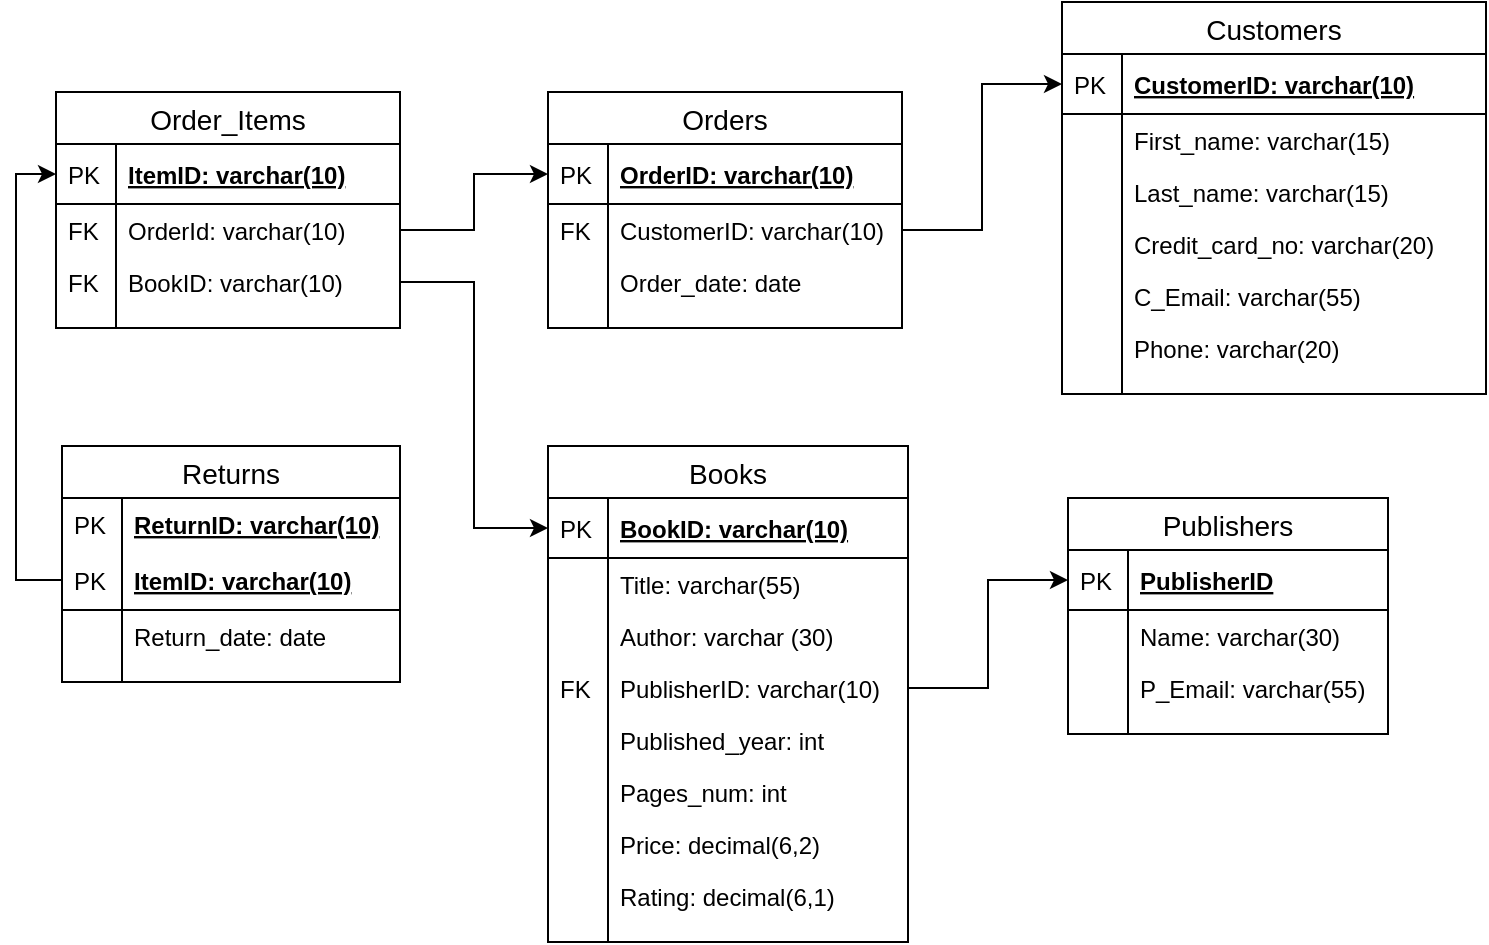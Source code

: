 <mxfile version="12.9.9" type="device"><diagram id="mZx4OPnLml5MNhkzcP8c" name="Page-1"><mxGraphModel dx="1146" dy="563" grid="0" gridSize="10" guides="1" tooltips="1" connect="1" arrows="1" fold="1" page="0" pageScale="1" pageWidth="850" pageHeight="1100" math="0" shadow="0"><root><mxCell id="0"/><mxCell id="1" parent="0"/><mxCell id="bIdrEeDFS9KQ365flvOm-79" style="edgeStyle=orthogonalEdgeStyle;rounded=0;orthogonalLoop=1;jettySize=auto;html=1;entryX=0;entryY=0.5;entryDx=0;entryDy=0;" parent="1" source="bIdrEeDFS9KQ365flvOm-8" target="bIdrEeDFS9KQ365flvOm-65" edge="1"><mxGeometry relative="1" as="geometry"/></mxCell><mxCell id="bIdrEeDFS9KQ365flvOm-80" style="edgeStyle=orthogonalEdgeStyle;rounded=0;orthogonalLoop=1;jettySize=auto;html=1;entryX=0;entryY=0.5;entryDx=0;entryDy=0;" parent="1" source="bIdrEeDFS9KQ365flvOm-39" target="bIdrEeDFS9KQ365flvOm-2" edge="1"><mxGeometry relative="1" as="geometry"/></mxCell><mxCell id="bIdrEeDFS9KQ365flvOm-81" style="edgeStyle=orthogonalEdgeStyle;rounded=0;orthogonalLoop=1;jettySize=auto;html=1;entryX=0;entryY=0.5;entryDx=0;entryDy=0;" parent="1" source="bIdrEeDFS9KQ365flvOm-37" target="bIdrEeDFS9KQ365flvOm-21" edge="1"><mxGeometry relative="1" as="geometry"/></mxCell><mxCell id="bIdrEeDFS9KQ365flvOm-1" value="Books" style="swimlane;fontStyle=0;childLayout=stackLayout;horizontal=1;startSize=26;horizontalStack=0;resizeParent=1;resizeParentMax=0;resizeLast=0;collapsible=1;marginBottom=0;align=center;fontSize=14;" parent="1" vertex="1"><mxGeometry x="310" y="460" width="180" height="248" as="geometry"/></mxCell><mxCell id="bIdrEeDFS9KQ365flvOm-2" value="BookID: varchar(10)" style="shape=partialRectangle;top=0;left=0;right=0;bottom=1;align=left;verticalAlign=middle;fillColor=none;spacingLeft=34;spacingRight=4;overflow=hidden;rotatable=0;points=[[0,0.5],[1,0.5]];portConstraint=eastwest;dropTarget=0;fontStyle=5;fontSize=12;" parent="bIdrEeDFS9KQ365flvOm-1" vertex="1"><mxGeometry y="26" width="180" height="30" as="geometry"/></mxCell><mxCell id="bIdrEeDFS9KQ365flvOm-3" value="PK" style="shape=partialRectangle;top=0;left=0;bottom=0;fillColor=none;align=left;verticalAlign=middle;spacingLeft=4;spacingRight=4;overflow=hidden;rotatable=0;points=[];portConstraint=eastwest;part=1;fontSize=12;" parent="bIdrEeDFS9KQ365flvOm-2" vertex="1" connectable="0"><mxGeometry width="30" height="30" as="geometry"/></mxCell><mxCell id="bIdrEeDFS9KQ365flvOm-4" value="Title: varchar(55)" style="shape=partialRectangle;top=0;left=0;right=0;bottom=0;align=left;verticalAlign=top;fillColor=none;spacingLeft=34;spacingRight=4;overflow=hidden;rotatable=0;points=[[0,0.5],[1,0.5]];portConstraint=eastwest;dropTarget=0;fontSize=12;" parent="bIdrEeDFS9KQ365flvOm-1" vertex="1"><mxGeometry y="56" width="180" height="26" as="geometry"/></mxCell><mxCell id="bIdrEeDFS9KQ365flvOm-5" value="" style="shape=partialRectangle;top=0;left=0;bottom=0;fillColor=none;align=left;verticalAlign=top;spacingLeft=4;spacingRight=4;overflow=hidden;rotatable=0;points=[];portConstraint=eastwest;part=1;fontSize=12;" parent="bIdrEeDFS9KQ365flvOm-4" vertex="1" connectable="0"><mxGeometry width="30" height="26" as="geometry"/></mxCell><mxCell id="bIdrEeDFS9KQ365flvOm-6" value="Author: varchar (30)" style="shape=partialRectangle;top=0;left=0;right=0;bottom=0;align=left;verticalAlign=top;fillColor=none;spacingLeft=34;spacingRight=4;overflow=hidden;rotatable=0;points=[[0,0.5],[1,0.5]];portConstraint=eastwest;dropTarget=0;fontSize=12;" parent="bIdrEeDFS9KQ365flvOm-1" vertex="1"><mxGeometry y="82" width="180" height="26" as="geometry"/></mxCell><mxCell id="bIdrEeDFS9KQ365flvOm-7" value="" style="shape=partialRectangle;top=0;left=0;bottom=0;fillColor=none;align=left;verticalAlign=top;spacingLeft=4;spacingRight=4;overflow=hidden;rotatable=0;points=[];portConstraint=eastwest;part=1;fontSize=12;" parent="bIdrEeDFS9KQ365flvOm-6" vertex="1" connectable="0"><mxGeometry width="30" height="26" as="geometry"/></mxCell><mxCell id="bIdrEeDFS9KQ365flvOm-8" value="PublisherID: varchar(10)" style="shape=partialRectangle;top=0;left=0;right=0;bottom=0;align=left;verticalAlign=top;fillColor=none;spacingLeft=34;spacingRight=4;overflow=hidden;rotatable=0;points=[[0,0.5],[1,0.5]];portConstraint=eastwest;dropTarget=0;fontSize=12;" parent="bIdrEeDFS9KQ365flvOm-1" vertex="1"><mxGeometry y="108" width="180" height="26" as="geometry"/></mxCell><mxCell id="bIdrEeDFS9KQ365flvOm-9" value="FK" style="shape=partialRectangle;top=0;left=0;bottom=0;fillColor=none;align=left;verticalAlign=top;spacingLeft=4;spacingRight=4;overflow=hidden;rotatable=0;points=[];portConstraint=eastwest;part=1;fontSize=12;" parent="bIdrEeDFS9KQ365flvOm-8" vertex="1" connectable="0"><mxGeometry width="30" height="26" as="geometry"/></mxCell><mxCell id="bIdrEeDFS9KQ365flvOm-14" value="Published_year: int" style="shape=partialRectangle;top=0;left=0;right=0;bottom=0;align=left;verticalAlign=top;fillColor=none;spacingLeft=34;spacingRight=4;overflow=hidden;rotatable=0;points=[[0,0.5],[1,0.5]];portConstraint=eastwest;dropTarget=0;fontSize=12;" parent="bIdrEeDFS9KQ365flvOm-1" vertex="1"><mxGeometry y="134" width="180" height="26" as="geometry"/></mxCell><mxCell id="bIdrEeDFS9KQ365flvOm-15" value="" style="shape=partialRectangle;top=0;left=0;bottom=0;fillColor=none;align=left;verticalAlign=top;spacingLeft=4;spacingRight=4;overflow=hidden;rotatable=0;points=[];portConstraint=eastwest;part=1;fontSize=12;" parent="bIdrEeDFS9KQ365flvOm-14" vertex="1" connectable="0"><mxGeometry width="30" height="26" as="geometry"/></mxCell><mxCell id="h80hIaRD6_Z6xbFLourX-1" value="Pages_num: int" style="shape=partialRectangle;top=0;left=0;right=0;bottom=0;align=left;verticalAlign=top;fillColor=none;spacingLeft=34;spacingRight=4;overflow=hidden;rotatable=0;points=[[0,0.5],[1,0.5]];portConstraint=eastwest;dropTarget=0;fontSize=12;" parent="bIdrEeDFS9KQ365flvOm-1" vertex="1"><mxGeometry y="160" width="180" height="26" as="geometry"/></mxCell><mxCell id="h80hIaRD6_Z6xbFLourX-2" value="" style="shape=partialRectangle;top=0;left=0;bottom=0;fillColor=none;align=left;verticalAlign=top;spacingLeft=4;spacingRight=4;overflow=hidden;rotatable=0;points=[];portConstraint=eastwest;part=1;fontSize=12;" parent="h80hIaRD6_Z6xbFLourX-1" vertex="1" connectable="0"><mxGeometry width="30" height="26" as="geometry"/></mxCell><mxCell id="bIdrEeDFS9KQ365flvOm-16" value="Price: decimal(6,2)" style="shape=partialRectangle;top=0;left=0;right=0;bottom=0;align=left;verticalAlign=top;fillColor=none;spacingLeft=34;spacingRight=4;overflow=hidden;rotatable=0;points=[[0,0.5],[1,0.5]];portConstraint=eastwest;dropTarget=0;fontSize=12;" parent="bIdrEeDFS9KQ365flvOm-1" vertex="1"><mxGeometry y="186" width="180" height="26" as="geometry"/></mxCell><mxCell id="bIdrEeDFS9KQ365flvOm-17" value="" style="shape=partialRectangle;top=0;left=0;bottom=0;fillColor=none;align=left;verticalAlign=top;spacingLeft=4;spacingRight=4;overflow=hidden;rotatable=0;points=[];portConstraint=eastwest;part=1;fontSize=12;" parent="bIdrEeDFS9KQ365flvOm-16" vertex="1" connectable="0"><mxGeometry width="30" height="26" as="geometry"/></mxCell><mxCell id="bIdrEeDFS9KQ365flvOm-18" value="Rating: decimal(6,1)" style="shape=partialRectangle;top=0;left=0;right=0;bottom=0;align=left;verticalAlign=top;fillColor=none;spacingLeft=34;spacingRight=4;overflow=hidden;rotatable=0;points=[[0,0.5],[1,0.5]];portConstraint=eastwest;dropTarget=0;fontSize=12;" parent="bIdrEeDFS9KQ365flvOm-1" vertex="1"><mxGeometry y="212" width="180" height="26" as="geometry"/></mxCell><mxCell id="bIdrEeDFS9KQ365flvOm-19" value="" style="shape=partialRectangle;top=0;left=0;bottom=0;fillColor=none;align=left;verticalAlign=top;spacingLeft=4;spacingRight=4;overflow=hidden;rotatable=0;points=[];portConstraint=eastwest;part=1;fontSize=12;" parent="bIdrEeDFS9KQ365flvOm-18" vertex="1" connectable="0"><mxGeometry width="30" height="26" as="geometry"/></mxCell><mxCell id="bIdrEeDFS9KQ365flvOm-45" value="" style="shape=partialRectangle;top=0;left=0;right=0;bottom=0;align=left;verticalAlign=top;fillColor=none;spacingLeft=34;spacingRight=4;overflow=hidden;rotatable=0;points=[[0,0.5],[1,0.5]];portConstraint=eastwest;dropTarget=0;fontSize=12;" parent="bIdrEeDFS9KQ365flvOm-1" vertex="1"><mxGeometry y="238" width="180" height="10" as="geometry"/></mxCell><mxCell id="bIdrEeDFS9KQ365flvOm-46" value="" style="shape=partialRectangle;top=0;left=0;bottom=0;fillColor=none;align=left;verticalAlign=top;spacingLeft=4;spacingRight=4;overflow=hidden;rotatable=0;points=[];portConstraint=eastwest;part=1;fontSize=12;" parent="bIdrEeDFS9KQ365flvOm-45" vertex="1" connectable="0"><mxGeometry width="30" height="10" as="geometry"/></mxCell><mxCell id="bIdrEeDFS9KQ365flvOm-93" style="edgeStyle=orthogonalEdgeStyle;rounded=0;orthogonalLoop=1;jettySize=auto;html=1;entryX=0;entryY=0.5;entryDx=0;entryDy=0;" parent="1" source="bIdrEeDFS9KQ365flvOm-23" target="bIdrEeDFS9KQ365flvOm-48" edge="1"><mxGeometry relative="1" as="geometry"/></mxCell><mxCell id="bIdrEeDFS9KQ365flvOm-64" value="Publishers" style="swimlane;fontStyle=0;childLayout=stackLayout;horizontal=1;startSize=26;horizontalStack=0;resizeParent=1;resizeParentMax=0;resizeLast=0;collapsible=1;marginBottom=0;align=center;fontSize=14;" parent="1" vertex="1"><mxGeometry x="570" y="486" width="160" height="118" as="geometry"/></mxCell><mxCell id="bIdrEeDFS9KQ365flvOm-65" value="PublisherID" style="shape=partialRectangle;top=0;left=0;right=0;bottom=1;align=left;verticalAlign=middle;fillColor=none;spacingLeft=34;spacingRight=4;overflow=hidden;rotatable=0;points=[[0,0.5],[1,0.5]];portConstraint=eastwest;dropTarget=0;fontStyle=5;fontSize=12;" parent="bIdrEeDFS9KQ365flvOm-64" vertex="1"><mxGeometry y="26" width="160" height="30" as="geometry"/></mxCell><mxCell id="bIdrEeDFS9KQ365flvOm-66" value="PK" style="shape=partialRectangle;top=0;left=0;bottom=0;fillColor=none;align=left;verticalAlign=middle;spacingLeft=4;spacingRight=4;overflow=hidden;rotatable=0;points=[];portConstraint=eastwest;part=1;fontSize=12;" parent="bIdrEeDFS9KQ365flvOm-65" vertex="1" connectable="0"><mxGeometry width="30" height="30" as="geometry"/></mxCell><mxCell id="bIdrEeDFS9KQ365flvOm-67" value="Name: varchar(30)" style="shape=partialRectangle;top=0;left=0;right=0;bottom=0;align=left;verticalAlign=top;fillColor=none;spacingLeft=34;spacingRight=4;overflow=hidden;rotatable=0;points=[[0,0.5],[1,0.5]];portConstraint=eastwest;dropTarget=0;fontSize=12;" parent="bIdrEeDFS9KQ365flvOm-64" vertex="1"><mxGeometry y="56" width="160" height="26" as="geometry"/></mxCell><mxCell id="bIdrEeDFS9KQ365flvOm-68" value="" style="shape=partialRectangle;top=0;left=0;bottom=0;fillColor=none;align=left;verticalAlign=top;spacingLeft=4;spacingRight=4;overflow=hidden;rotatable=0;points=[];portConstraint=eastwest;part=1;fontSize=12;" parent="bIdrEeDFS9KQ365flvOm-67" vertex="1" connectable="0"><mxGeometry width="30" height="26" as="geometry"/></mxCell><mxCell id="bIdrEeDFS9KQ365flvOm-75" value="P_Email: varchar(55)" style="shape=partialRectangle;top=0;left=0;right=0;bottom=0;align=left;verticalAlign=top;fillColor=none;spacingLeft=34;spacingRight=4;overflow=hidden;rotatable=0;points=[[0,0.5],[1,0.5]];portConstraint=eastwest;dropTarget=0;fontSize=12;" parent="bIdrEeDFS9KQ365flvOm-64" vertex="1"><mxGeometry y="82" width="160" height="26" as="geometry"/></mxCell><mxCell id="bIdrEeDFS9KQ365flvOm-76" value="" style="shape=partialRectangle;top=0;left=0;bottom=0;fillColor=none;align=left;verticalAlign=top;spacingLeft=4;spacingRight=4;overflow=hidden;rotatable=0;points=[];portConstraint=eastwest;part=1;fontSize=12;" parent="bIdrEeDFS9KQ365flvOm-75" vertex="1" connectable="0"><mxGeometry width="30" height="26" as="geometry"/></mxCell><mxCell id="bIdrEeDFS9KQ365flvOm-73" value="" style="shape=partialRectangle;top=0;left=0;right=0;bottom=0;align=left;verticalAlign=top;fillColor=none;spacingLeft=34;spacingRight=4;overflow=hidden;rotatable=0;points=[[0,0.5],[1,0.5]];portConstraint=eastwest;dropTarget=0;fontSize=12;" parent="bIdrEeDFS9KQ365flvOm-64" vertex="1"><mxGeometry y="108" width="160" height="10" as="geometry"/></mxCell><mxCell id="bIdrEeDFS9KQ365flvOm-74" value="" style="shape=partialRectangle;top=0;left=0;bottom=0;fillColor=none;align=left;verticalAlign=top;spacingLeft=4;spacingRight=4;overflow=hidden;rotatable=0;points=[];portConstraint=eastwest;part=1;fontSize=12;" parent="bIdrEeDFS9KQ365flvOm-73" vertex="1" connectable="0"><mxGeometry width="30" height="10" as="geometry"/></mxCell><mxCell id="bIdrEeDFS9KQ365flvOm-20" value="Orders" style="swimlane;fontStyle=0;childLayout=stackLayout;horizontal=1;startSize=26;horizontalStack=0;resizeParent=1;resizeParentMax=0;resizeLast=0;collapsible=1;marginBottom=0;align=center;fontSize=14;" parent="1" vertex="1"><mxGeometry x="310" y="283" width="177" height="118" as="geometry"/></mxCell><mxCell id="bIdrEeDFS9KQ365flvOm-21" value="OrderID: varchar(10)" style="shape=partialRectangle;top=0;left=0;right=0;bottom=1;align=left;verticalAlign=middle;fillColor=none;spacingLeft=34;spacingRight=4;overflow=hidden;rotatable=0;points=[[0,0.5],[1,0.5]];portConstraint=eastwest;dropTarget=0;fontStyle=5;fontSize=12;" parent="bIdrEeDFS9KQ365flvOm-20" vertex="1"><mxGeometry y="26" width="177" height="30" as="geometry"/></mxCell><mxCell id="bIdrEeDFS9KQ365flvOm-22" value="PK" style="shape=partialRectangle;top=0;left=0;bottom=0;fillColor=none;align=left;verticalAlign=middle;spacingLeft=4;spacingRight=4;overflow=hidden;rotatable=0;points=[];portConstraint=eastwest;part=1;fontSize=12;" parent="bIdrEeDFS9KQ365flvOm-21" vertex="1" connectable="0"><mxGeometry width="30" height="30" as="geometry"/></mxCell><mxCell id="bIdrEeDFS9KQ365flvOm-23" value="CustomerID: varchar(10)" style="shape=partialRectangle;top=0;left=0;right=0;bottom=0;align=left;verticalAlign=top;fillColor=none;spacingLeft=34;spacingRight=4;overflow=hidden;rotatable=0;points=[[0,0.5],[1,0.5]];portConstraint=eastwest;dropTarget=0;fontSize=12;" parent="bIdrEeDFS9KQ365flvOm-20" vertex="1"><mxGeometry y="56" width="177" height="26" as="geometry"/></mxCell><mxCell id="bIdrEeDFS9KQ365flvOm-24" value="FK" style="shape=partialRectangle;top=0;left=0;bottom=0;fillColor=none;align=left;verticalAlign=top;spacingLeft=4;spacingRight=4;overflow=hidden;rotatable=0;points=[];portConstraint=eastwest;part=1;fontSize=12;" parent="bIdrEeDFS9KQ365flvOm-23" vertex="1" connectable="0"><mxGeometry width="30" height="26" as="geometry"/></mxCell><mxCell id="bIdrEeDFS9KQ365flvOm-25" value="Order_date: date" style="shape=partialRectangle;top=0;left=0;right=0;bottom=0;align=left;verticalAlign=top;fillColor=none;spacingLeft=34;spacingRight=4;overflow=hidden;rotatable=0;points=[[0,0.5],[1,0.5]];portConstraint=eastwest;dropTarget=0;fontSize=12;" parent="bIdrEeDFS9KQ365flvOm-20" vertex="1"><mxGeometry y="82" width="177" height="26" as="geometry"/></mxCell><mxCell id="bIdrEeDFS9KQ365flvOm-26" value="" style="shape=partialRectangle;top=0;left=0;bottom=0;fillColor=none;align=left;verticalAlign=top;spacingLeft=4;spacingRight=4;overflow=hidden;rotatable=0;points=[];portConstraint=eastwest;part=1;fontSize=12;" parent="bIdrEeDFS9KQ365flvOm-25" vertex="1" connectable="0"><mxGeometry width="30" height="26" as="geometry"/></mxCell><mxCell id="bIdrEeDFS9KQ365flvOm-29" value="" style="shape=partialRectangle;top=0;left=0;right=0;bottom=0;align=left;verticalAlign=top;fillColor=none;spacingLeft=34;spacingRight=4;overflow=hidden;rotatable=0;points=[[0,0.5],[1,0.5]];portConstraint=eastwest;dropTarget=0;fontSize=12;" parent="bIdrEeDFS9KQ365flvOm-20" vertex="1"><mxGeometry y="108" width="177" height="10" as="geometry"/></mxCell><mxCell id="bIdrEeDFS9KQ365flvOm-30" value="" style="shape=partialRectangle;top=0;left=0;bottom=0;fillColor=none;align=left;verticalAlign=top;spacingLeft=4;spacingRight=4;overflow=hidden;rotatable=0;points=[];portConstraint=eastwest;part=1;fontSize=12;" parent="bIdrEeDFS9KQ365flvOm-29" vertex="1" connectable="0"><mxGeometry width="30" height="10" as="geometry"/></mxCell><mxCell id="bIdrEeDFS9KQ365flvOm-47" value="Customers" style="swimlane;fontStyle=0;childLayout=stackLayout;horizontal=1;startSize=26;horizontalStack=0;resizeParent=1;resizeParentMax=0;resizeLast=0;collapsible=1;marginBottom=0;align=center;fontSize=14;" parent="1" vertex="1"><mxGeometry x="567" y="238" width="212" height="196" as="geometry"/></mxCell><mxCell id="bIdrEeDFS9KQ365flvOm-48" value="CustomerID: varchar(10)" style="shape=partialRectangle;top=0;left=0;right=0;bottom=1;align=left;verticalAlign=middle;fillColor=none;spacingLeft=34;spacingRight=4;overflow=hidden;rotatable=0;points=[[0,0.5],[1,0.5]];portConstraint=eastwest;dropTarget=0;fontStyle=5;fontSize=12;" parent="bIdrEeDFS9KQ365flvOm-47" vertex="1"><mxGeometry y="26" width="212" height="30" as="geometry"/></mxCell><mxCell id="bIdrEeDFS9KQ365flvOm-49" value="PK" style="shape=partialRectangle;top=0;left=0;bottom=0;fillColor=none;align=left;verticalAlign=middle;spacingLeft=4;spacingRight=4;overflow=hidden;rotatable=0;points=[];portConstraint=eastwest;part=1;fontSize=12;" parent="bIdrEeDFS9KQ365flvOm-48" vertex="1" connectable="0"><mxGeometry width="30" height="30" as="geometry"/></mxCell><mxCell id="bIdrEeDFS9KQ365flvOm-50" value="First_name: varchar(15)" style="shape=partialRectangle;top=0;left=0;right=0;bottom=0;align=left;verticalAlign=top;fillColor=none;spacingLeft=34;spacingRight=4;overflow=hidden;rotatable=0;points=[[0,0.5],[1,0.5]];portConstraint=eastwest;dropTarget=0;fontSize=12;" parent="bIdrEeDFS9KQ365flvOm-47" vertex="1"><mxGeometry y="56" width="212" height="26" as="geometry"/></mxCell><mxCell id="bIdrEeDFS9KQ365flvOm-51" value="" style="shape=partialRectangle;top=0;left=0;bottom=0;fillColor=none;align=left;verticalAlign=top;spacingLeft=4;spacingRight=4;overflow=hidden;rotatable=0;points=[];portConstraint=eastwest;part=1;fontSize=12;" parent="bIdrEeDFS9KQ365flvOm-50" vertex="1" connectable="0"><mxGeometry width="30" height="26" as="geometry"/></mxCell><mxCell id="bIdrEeDFS9KQ365flvOm-52" value="Last_name: varchar(15)" style="shape=partialRectangle;top=0;left=0;right=0;bottom=0;align=left;verticalAlign=top;fillColor=none;spacingLeft=34;spacingRight=4;overflow=hidden;rotatable=0;points=[[0,0.5],[1,0.5]];portConstraint=eastwest;dropTarget=0;fontSize=12;" parent="bIdrEeDFS9KQ365flvOm-47" vertex="1"><mxGeometry y="82" width="212" height="26" as="geometry"/></mxCell><mxCell id="bIdrEeDFS9KQ365flvOm-53" value="" style="shape=partialRectangle;top=0;left=0;bottom=0;fillColor=none;align=left;verticalAlign=top;spacingLeft=4;spacingRight=4;overflow=hidden;rotatable=0;points=[];portConstraint=eastwest;part=1;fontSize=12;" parent="bIdrEeDFS9KQ365flvOm-52" vertex="1" connectable="0"><mxGeometry width="30" height="26" as="geometry"/></mxCell><mxCell id="bIdrEeDFS9KQ365flvOm-27" value="Credit_card_no: varchar(20)" style="shape=partialRectangle;top=0;left=0;right=0;bottom=0;align=left;verticalAlign=top;fillColor=none;spacingLeft=34;spacingRight=4;overflow=hidden;rotatable=0;points=[[0,0.5],[1,0.5]];portConstraint=eastwest;dropTarget=0;fontSize=12;" parent="bIdrEeDFS9KQ365flvOm-47" vertex="1"><mxGeometry y="108" width="212" height="26" as="geometry"/></mxCell><mxCell id="bIdrEeDFS9KQ365flvOm-28" value="" style="shape=partialRectangle;top=0;left=0;bottom=0;fillColor=none;align=left;verticalAlign=top;spacingLeft=4;spacingRight=4;overflow=hidden;rotatable=0;points=[];portConstraint=eastwest;part=1;fontSize=12;" parent="bIdrEeDFS9KQ365flvOm-27" vertex="1" connectable="0"><mxGeometry width="30" height="26" as="geometry"/></mxCell><mxCell id="h80hIaRD6_Z6xbFLourX-9" value="C_Email: varchar(55)" style="shape=partialRectangle;top=0;left=0;right=0;bottom=0;align=left;verticalAlign=top;fillColor=none;spacingLeft=34;spacingRight=4;overflow=hidden;rotatable=0;points=[[0,0.5],[1,0.5]];portConstraint=eastwest;dropTarget=0;fontSize=12;" parent="bIdrEeDFS9KQ365flvOm-47" vertex="1"><mxGeometry y="134" width="212" height="26" as="geometry"/></mxCell><mxCell id="h80hIaRD6_Z6xbFLourX-10" value="" style="shape=partialRectangle;top=0;left=0;bottom=0;fillColor=none;align=left;verticalAlign=top;spacingLeft=4;spacingRight=4;overflow=hidden;rotatable=0;points=[];portConstraint=eastwest;part=1;fontSize=12;" parent="h80hIaRD6_Z6xbFLourX-9" vertex="1" connectable="0"><mxGeometry width="30" height="26" as="geometry"/></mxCell><mxCell id="bIdrEeDFS9KQ365flvOm-62" value="Phone: varchar(20)" style="shape=partialRectangle;top=0;left=0;right=0;bottom=0;align=left;verticalAlign=top;fillColor=none;spacingLeft=34;spacingRight=4;overflow=hidden;rotatable=0;points=[[0,0.5],[1,0.5]];portConstraint=eastwest;dropTarget=0;fontSize=12;" parent="bIdrEeDFS9KQ365flvOm-47" vertex="1"><mxGeometry y="160" width="212" height="26" as="geometry"/></mxCell><mxCell id="bIdrEeDFS9KQ365flvOm-63" value="" style="shape=partialRectangle;top=0;left=0;bottom=0;fillColor=none;align=left;verticalAlign=top;spacingLeft=4;spacingRight=4;overflow=hidden;rotatable=0;points=[];portConstraint=eastwest;part=1;fontSize=12;" parent="bIdrEeDFS9KQ365flvOm-62" vertex="1" connectable="0"><mxGeometry width="30" height="26" as="geometry"/></mxCell><mxCell id="bIdrEeDFS9KQ365flvOm-56" value="" style="shape=partialRectangle;top=0;left=0;right=0;bottom=0;align=left;verticalAlign=top;fillColor=none;spacingLeft=34;spacingRight=4;overflow=hidden;rotatable=0;points=[[0,0.5],[1,0.5]];portConstraint=eastwest;dropTarget=0;fontSize=12;" parent="bIdrEeDFS9KQ365flvOm-47" vertex="1"><mxGeometry y="186" width="212" height="10" as="geometry"/></mxCell><mxCell id="bIdrEeDFS9KQ365flvOm-57" value="" style="shape=partialRectangle;top=0;left=0;bottom=0;fillColor=none;align=left;verticalAlign=top;spacingLeft=4;spacingRight=4;overflow=hidden;rotatable=0;points=[];portConstraint=eastwest;part=1;fontSize=12;" parent="bIdrEeDFS9KQ365flvOm-56" vertex="1" connectable="0"><mxGeometry width="30" height="10" as="geometry"/></mxCell><mxCell id="bIdrEeDFS9KQ365flvOm-34" value="Order_Items" style="swimlane;fontStyle=0;childLayout=stackLayout;horizontal=1;startSize=26;horizontalStack=0;resizeParent=1;resizeParentMax=0;resizeLast=0;collapsible=1;marginBottom=0;align=center;fontSize=14;" parent="1" vertex="1"><mxGeometry x="64" y="283" width="172" height="118" as="geometry"/></mxCell><mxCell id="bIdrEeDFS9KQ365flvOm-35" value="ItemID: varchar(10)" style="shape=partialRectangle;top=0;left=0;right=0;bottom=1;align=left;verticalAlign=middle;fillColor=none;spacingLeft=34;spacingRight=4;overflow=hidden;rotatable=0;points=[[0,0.5],[1,0.5]];portConstraint=eastwest;dropTarget=0;fontStyle=5;fontSize=12;" parent="bIdrEeDFS9KQ365flvOm-34" vertex="1"><mxGeometry y="26" width="172" height="30" as="geometry"/></mxCell><mxCell id="bIdrEeDFS9KQ365flvOm-36" value="PK" style="shape=partialRectangle;top=0;left=0;bottom=0;fillColor=none;align=left;verticalAlign=middle;spacingLeft=4;spacingRight=4;overflow=hidden;rotatable=0;points=[];portConstraint=eastwest;part=1;fontSize=12;" parent="bIdrEeDFS9KQ365flvOm-35" vertex="1" connectable="0"><mxGeometry width="30" height="30" as="geometry"/></mxCell><mxCell id="bIdrEeDFS9KQ365flvOm-37" value="OrderId: varchar(10)" style="shape=partialRectangle;top=0;left=0;right=0;bottom=0;align=left;verticalAlign=top;fillColor=none;spacingLeft=34;spacingRight=4;overflow=hidden;rotatable=0;points=[[0,0.5],[1,0.5]];portConstraint=eastwest;dropTarget=0;fontSize=12;" parent="bIdrEeDFS9KQ365flvOm-34" vertex="1"><mxGeometry y="56" width="172" height="26" as="geometry"/></mxCell><mxCell id="bIdrEeDFS9KQ365flvOm-38" value="FK" style="shape=partialRectangle;top=0;left=0;bottom=0;fillColor=none;align=left;verticalAlign=top;spacingLeft=4;spacingRight=4;overflow=hidden;rotatable=0;points=[];portConstraint=eastwest;part=1;fontSize=12;" parent="bIdrEeDFS9KQ365flvOm-37" vertex="1" connectable="0"><mxGeometry width="30" height="26" as="geometry"/></mxCell><mxCell id="bIdrEeDFS9KQ365flvOm-39" value="BookID: varchar(10)" style="shape=partialRectangle;top=0;left=0;right=0;bottom=0;align=left;verticalAlign=top;fillColor=none;spacingLeft=34;spacingRight=4;overflow=hidden;rotatable=0;points=[[0,0.5],[1,0.5]];portConstraint=eastwest;dropTarget=0;fontSize=12;" parent="bIdrEeDFS9KQ365flvOm-34" vertex="1"><mxGeometry y="82" width="172" height="26" as="geometry"/></mxCell><mxCell id="bIdrEeDFS9KQ365flvOm-40" value="FK" style="shape=partialRectangle;top=0;left=0;bottom=0;fillColor=none;align=left;verticalAlign=top;spacingLeft=4;spacingRight=4;overflow=hidden;rotatable=0;points=[];portConstraint=eastwest;part=1;fontSize=12;" parent="bIdrEeDFS9KQ365flvOm-39" vertex="1" connectable="0"><mxGeometry width="30" height="26" as="geometry"/></mxCell><mxCell id="bIdrEeDFS9KQ365flvOm-43" value="" style="shape=partialRectangle;top=0;left=0;right=0;bottom=0;align=left;verticalAlign=top;fillColor=none;spacingLeft=34;spacingRight=4;overflow=hidden;rotatable=0;points=[[0,0.5],[1,0.5]];portConstraint=eastwest;dropTarget=0;fontSize=12;" parent="bIdrEeDFS9KQ365flvOm-34" vertex="1"><mxGeometry y="108" width="172" height="10" as="geometry"/></mxCell><mxCell id="bIdrEeDFS9KQ365flvOm-44" value="" style="shape=partialRectangle;top=0;left=0;bottom=0;fillColor=none;align=left;verticalAlign=top;spacingLeft=4;spacingRight=4;overflow=hidden;rotatable=0;points=[];portConstraint=eastwest;part=1;fontSize=12;" parent="bIdrEeDFS9KQ365flvOm-43" vertex="1" connectable="0"><mxGeometry width="30" height="10" as="geometry"/></mxCell><mxCell id="bIdrEeDFS9KQ365flvOm-82" value="Returns" style="swimlane;fontStyle=0;childLayout=stackLayout;horizontal=1;startSize=26;horizontalStack=0;resizeParent=1;resizeParentMax=0;resizeLast=0;collapsible=1;marginBottom=0;align=center;fontSize=14;" parent="1" vertex="1"><mxGeometry x="67" y="460" width="169" height="118" as="geometry"/></mxCell><mxCell id="ZnErtcaV5REf72DsmZmC-7" value="ReturnID: varchar(10)" style="shape=partialRectangle;top=0;left=0;right=0;bottom=0;align=left;verticalAlign=top;fillColor=none;spacingLeft=34;spacingRight=4;overflow=hidden;rotatable=0;points=[[0,0.5],[1,0.5]];portConstraint=eastwest;dropTarget=0;fontSize=12;fontStyle=5" vertex="1" parent="bIdrEeDFS9KQ365flvOm-82"><mxGeometry y="26" width="169" height="26" as="geometry"/></mxCell><mxCell id="ZnErtcaV5REf72DsmZmC-8" value="PK" style="shape=partialRectangle;top=0;left=0;bottom=0;fillColor=none;align=left;verticalAlign=top;spacingLeft=4;spacingRight=4;overflow=hidden;rotatable=0;points=[];portConstraint=eastwest;part=1;fontSize=12;" vertex="1" connectable="0" parent="ZnErtcaV5REf72DsmZmC-7"><mxGeometry width="30" height="26" as="geometry"/></mxCell><mxCell id="bIdrEeDFS9KQ365flvOm-83" value="ItemID: varchar(10)" style="shape=partialRectangle;top=0;left=0;right=0;bottom=1;align=left;verticalAlign=middle;fillColor=none;spacingLeft=34;spacingRight=4;overflow=hidden;rotatable=0;points=[[0,0.5],[1,0.5]];portConstraint=eastwest;dropTarget=0;fontStyle=5;fontSize=12;" parent="bIdrEeDFS9KQ365flvOm-82" vertex="1"><mxGeometry y="52" width="169" height="30" as="geometry"/></mxCell><mxCell id="bIdrEeDFS9KQ365flvOm-84" value="PK" style="shape=partialRectangle;top=0;left=0;bottom=0;fillColor=none;align=left;verticalAlign=middle;spacingLeft=4;spacingRight=4;overflow=hidden;rotatable=0;points=[];portConstraint=eastwest;part=1;fontSize=12;" parent="bIdrEeDFS9KQ365flvOm-83" vertex="1" connectable="0"><mxGeometry width="30" height="30" as="geometry"/></mxCell><mxCell id="bIdrEeDFS9KQ365flvOm-87" value="Return_date: date" style="shape=partialRectangle;top=0;left=0;right=0;bottom=0;align=left;verticalAlign=top;fillColor=none;spacingLeft=34;spacingRight=4;overflow=hidden;rotatable=0;points=[[0,0.5],[1,0.5]];portConstraint=eastwest;dropTarget=0;fontSize=12;" parent="bIdrEeDFS9KQ365flvOm-82" vertex="1"><mxGeometry y="82" width="169" height="26" as="geometry"/></mxCell><mxCell id="bIdrEeDFS9KQ365flvOm-88" value="" style="shape=partialRectangle;top=0;left=0;bottom=0;fillColor=none;align=left;verticalAlign=top;spacingLeft=4;spacingRight=4;overflow=hidden;rotatable=0;points=[];portConstraint=eastwest;part=1;fontSize=12;" parent="bIdrEeDFS9KQ365flvOm-87" vertex="1" connectable="0"><mxGeometry width="30" height="26" as="geometry"/></mxCell><mxCell id="bIdrEeDFS9KQ365flvOm-89" value="" style="shape=partialRectangle;top=0;left=0;right=0;bottom=0;align=left;verticalAlign=top;fillColor=none;spacingLeft=34;spacingRight=4;overflow=hidden;rotatable=0;points=[[0,0.5],[1,0.5]];portConstraint=eastwest;dropTarget=0;fontSize=12;" parent="bIdrEeDFS9KQ365flvOm-82" vertex="1"><mxGeometry y="108" width="169" height="10" as="geometry"/></mxCell><mxCell id="bIdrEeDFS9KQ365flvOm-90" value="" style="shape=partialRectangle;top=0;left=0;bottom=0;fillColor=none;align=left;verticalAlign=top;spacingLeft=4;spacingRight=4;overflow=hidden;rotatable=0;points=[];portConstraint=eastwest;part=1;fontSize=12;" parent="bIdrEeDFS9KQ365flvOm-89" vertex="1" connectable="0"><mxGeometry width="30" height="10" as="geometry"/></mxCell><mxCell id="ZnErtcaV5REf72DsmZmC-9" style="edgeStyle=orthogonalEdgeStyle;rounded=0;orthogonalLoop=1;jettySize=auto;html=1;entryX=0;entryY=0.5;entryDx=0;entryDy=0;" edge="1" parent="1" source="bIdrEeDFS9KQ365flvOm-83" target="bIdrEeDFS9KQ365flvOm-35"><mxGeometry relative="1" as="geometry"/></mxCell></root></mxGraphModel></diagram></mxfile>
